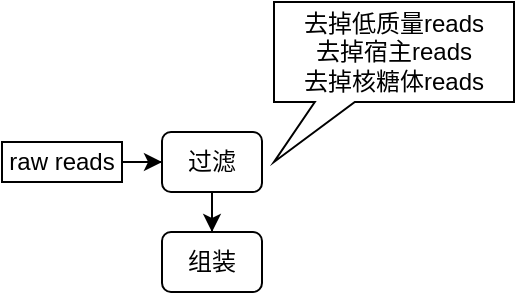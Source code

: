 <mxfile version="17.4.5" type="github">
  <diagram id="C5RBs43oDa-KdzZeNtuy" name="Page-1">
    <mxGraphModel dx="920" dy="504" grid="1" gridSize="10" guides="1" tooltips="1" connect="1" arrows="1" fold="1" page="1" pageScale="1" pageWidth="827" pageHeight="1169" math="0" shadow="0">
      <root>
        <mxCell id="WIyWlLk6GJQsqaUBKTNV-0" />
        <mxCell id="WIyWlLk6GJQsqaUBKTNV-1" parent="WIyWlLk6GJQsqaUBKTNV-0" />
        <mxCell id="uaA1YcUJ6YY9IfKOQAye-2" value="" style="edgeStyle=orthogonalEdgeStyle;rounded=0;orthogonalLoop=1;jettySize=auto;html=1;" edge="1" parent="WIyWlLk6GJQsqaUBKTNV-1" source="WIyWlLk6GJQsqaUBKTNV-3" target="uaA1YcUJ6YY9IfKOQAye-1">
          <mxGeometry relative="1" as="geometry" />
        </mxCell>
        <mxCell id="WIyWlLk6GJQsqaUBKTNV-3" value="过滤" style="rounded=1;whiteSpace=wrap;html=1;fontSize=12;glass=0;strokeWidth=1;shadow=0;" parent="WIyWlLk6GJQsqaUBKTNV-1" vertex="1">
          <mxGeometry x="100" y="85" width="50" height="30" as="geometry" />
        </mxCell>
        <mxCell id="uaA1YcUJ6YY9IfKOQAye-1" value="组装" style="rounded=1;whiteSpace=wrap;html=1;fontSize=12;glass=0;strokeWidth=1;shadow=0;" vertex="1" parent="WIyWlLk6GJQsqaUBKTNV-1">
          <mxGeometry x="100" y="135" width="50" height="30" as="geometry" />
        </mxCell>
        <mxCell id="uaA1YcUJ6YY9IfKOQAye-4" value="" style="edgeStyle=orthogonalEdgeStyle;rounded=0;orthogonalLoop=1;jettySize=auto;html=1;" edge="1" parent="WIyWlLk6GJQsqaUBKTNV-1" source="uaA1YcUJ6YY9IfKOQAye-3" target="WIyWlLk6GJQsqaUBKTNV-3">
          <mxGeometry relative="1" as="geometry" />
        </mxCell>
        <mxCell id="uaA1YcUJ6YY9IfKOQAye-3" value="raw reads" style="rounded=0;whiteSpace=wrap;html=1;" vertex="1" parent="WIyWlLk6GJQsqaUBKTNV-1">
          <mxGeometry x="20" y="90" width="60" height="20" as="geometry" />
        </mxCell>
        <mxCell id="uaA1YcUJ6YY9IfKOQAye-6" value="去掉低质量reads&lt;br&gt;去掉宿主reads&lt;br&gt;去掉核糖体reads" style="shape=callout;whiteSpace=wrap;html=1;perimeter=calloutPerimeter;position2=0;size=30;position=0.17;" vertex="1" parent="WIyWlLk6GJQsqaUBKTNV-1">
          <mxGeometry x="156" y="20" width="120" height="80" as="geometry" />
        </mxCell>
      </root>
    </mxGraphModel>
  </diagram>
</mxfile>
